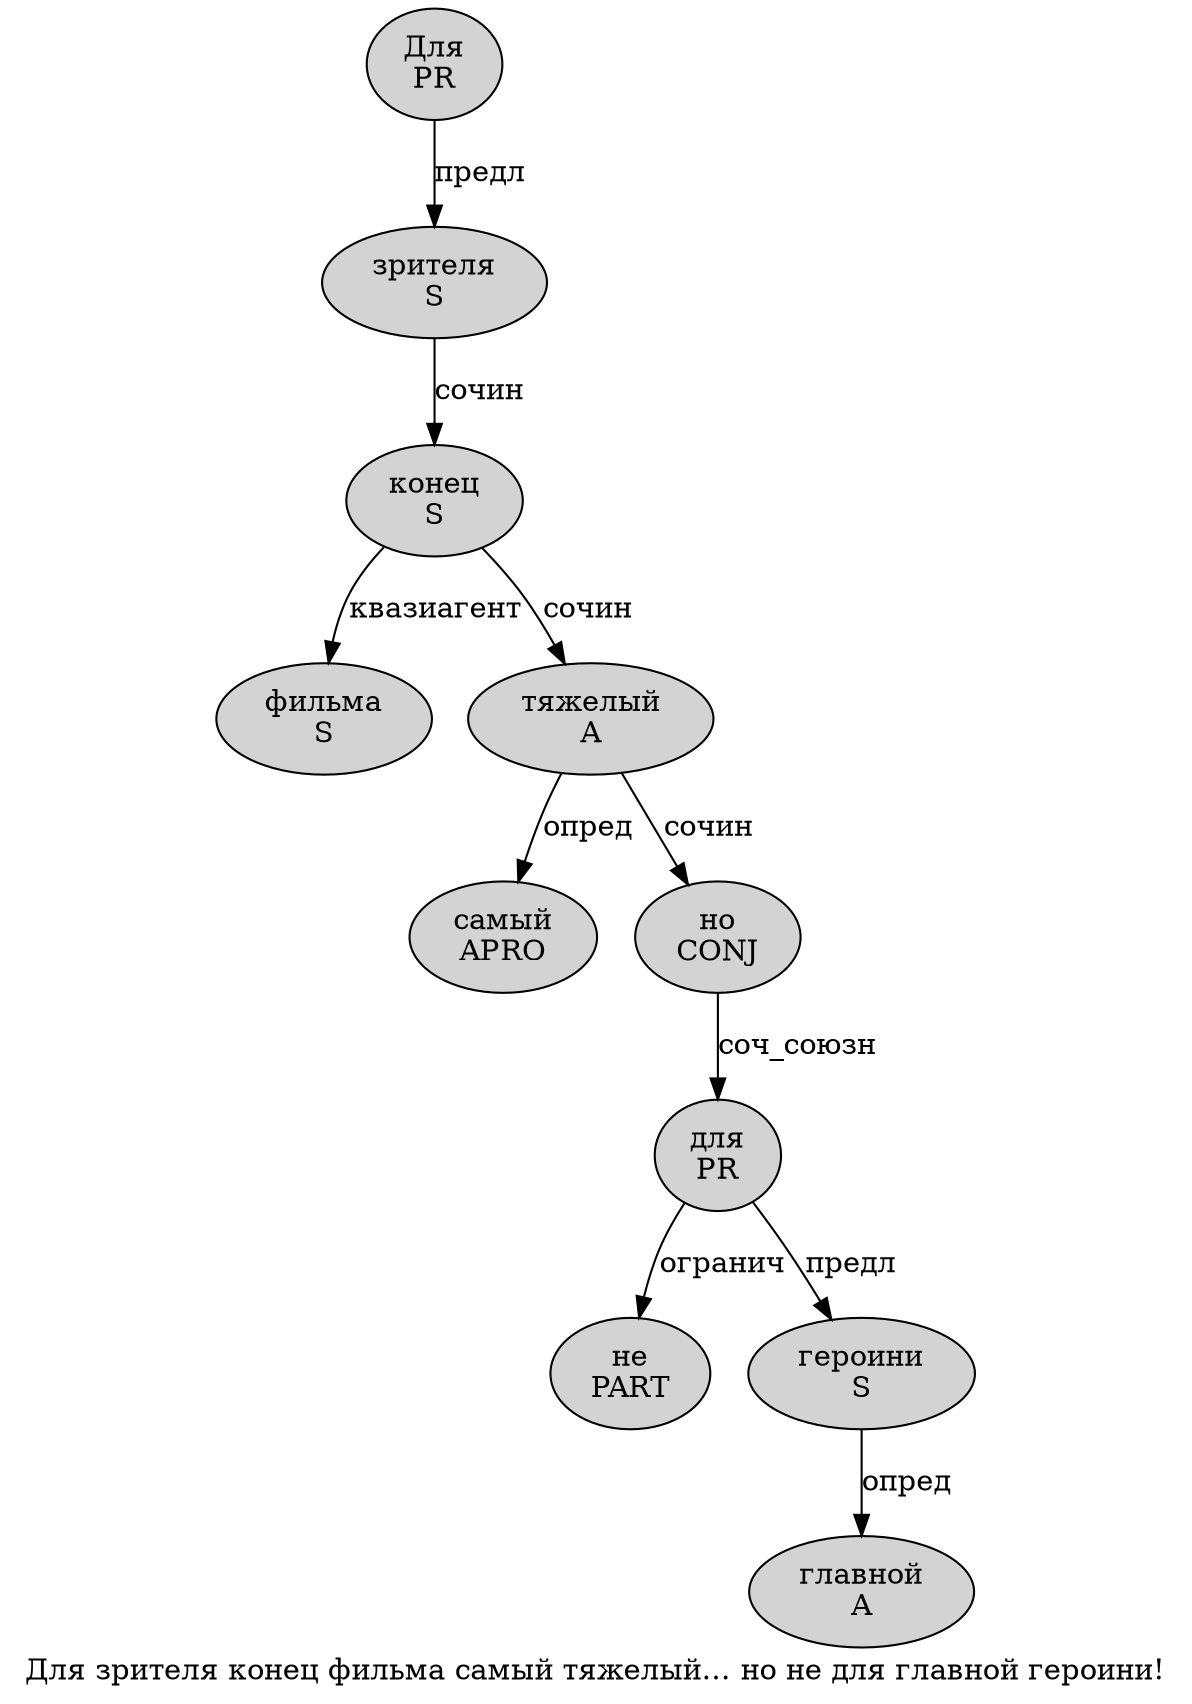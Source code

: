 digraph SENTENCE_1639 {
	graph [label="Для зрителя конец фильма самый тяжелый… но не для главной героини!"]
	node [style=filled]
		0 [label="Для
PR" color="" fillcolor=lightgray penwidth=1 shape=ellipse]
		1 [label="зрителя
S" color="" fillcolor=lightgray penwidth=1 shape=ellipse]
		2 [label="конец
S" color="" fillcolor=lightgray penwidth=1 shape=ellipse]
		3 [label="фильма
S" color="" fillcolor=lightgray penwidth=1 shape=ellipse]
		4 [label="самый
APRO" color="" fillcolor=lightgray penwidth=1 shape=ellipse]
		5 [label="тяжелый
A" color="" fillcolor=lightgray penwidth=1 shape=ellipse]
		7 [label="но
CONJ" color="" fillcolor=lightgray penwidth=1 shape=ellipse]
		8 [label="не
PART" color="" fillcolor=lightgray penwidth=1 shape=ellipse]
		9 [label="для
PR" color="" fillcolor=lightgray penwidth=1 shape=ellipse]
		10 [label="главной
A" color="" fillcolor=lightgray penwidth=1 shape=ellipse]
		11 [label="героини
S" color="" fillcolor=lightgray penwidth=1 shape=ellipse]
			0 -> 1 [label="предл"]
			1 -> 2 [label="сочин"]
			9 -> 8 [label="огранич"]
			9 -> 11 [label="предл"]
			5 -> 4 [label="опред"]
			5 -> 7 [label="сочин"]
			2 -> 3 [label="квазиагент"]
			2 -> 5 [label="сочин"]
			11 -> 10 [label="опред"]
			7 -> 9 [label="соч_союзн"]
}